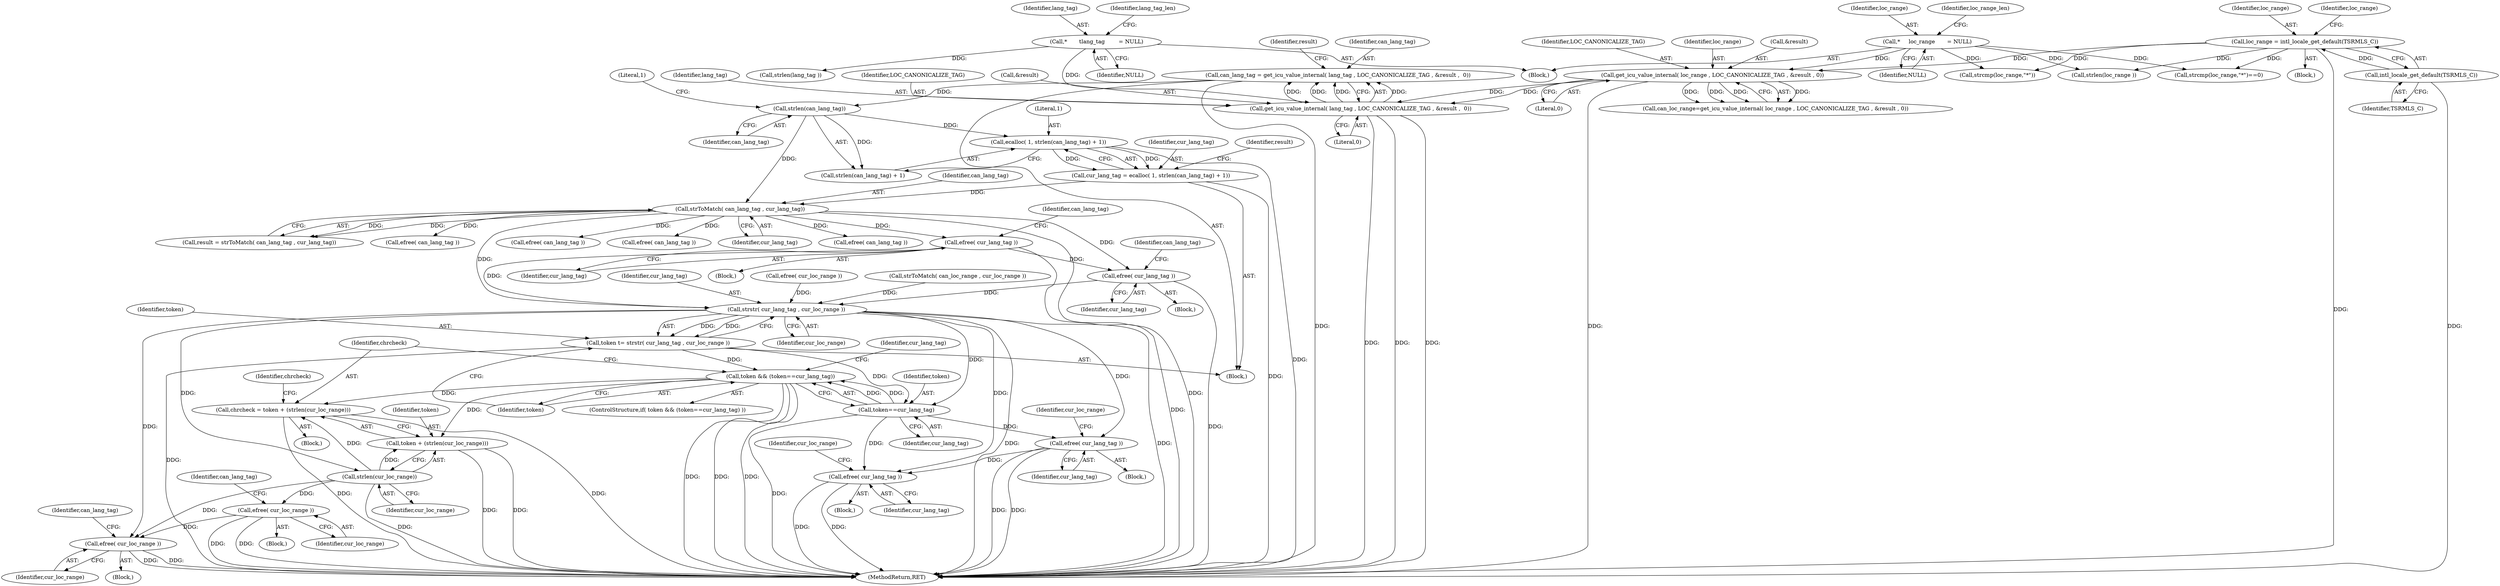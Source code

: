 digraph "0_php-src_97eff7eb57fc2320c267a949cffd622c38712484?w=1_10@API" {
"1000258" [label="(Call,efree( cur_lang_tag ))"];
"1000235" [label="(Call,efree( cur_lang_tag ))"];
"1000227" [label="(Call,strToMatch( can_lang_tag , cur_lang_tag))"];
"1000222" [label="(Call,strlen(can_lang_tag))"];
"1000203" [label="(Call,can_lang_tag = get_icu_value_internal( lang_tag , LOC_CANONICALIZE_TAG , &result ,  0))"];
"1000205" [label="(Call,get_icu_value_internal( lang_tag , LOC_CANONICALIZE_TAG , &result ,  0))"];
"1000116" [label="(Call,*       \tlang_tag        = NULL)"];
"1000191" [label="(Call,get_icu_value_internal( loc_range , LOC_CANONICALIZE_TAG , &result , 0))"];
"1000124" [label="(Call,*     loc_range       = NULL)"];
"1000174" [label="(Call,loc_range = intl_locale_get_default(TSRMLS_C))"];
"1000176" [label="(Call,intl_locale_get_default(TSRMLS_C))"];
"1000217" [label="(Call,cur_lang_tag = ecalloc( 1, strlen(can_lang_tag) + 1))"];
"1000219" [label="(Call,ecalloc( 1, strlen(can_lang_tag) + 1))"];
"1000269" [label="(Call,strstr( cur_lang_tag , cur_loc_range ))"];
"1000267" [label="(Call,token \t= strstr( cur_lang_tag , cur_loc_range ))"];
"1000273" [label="(Call,token && (token==cur_lang_tag))"];
"1000279" [label="(Call,chrcheck = token + (strlen(cur_loc_range)))"];
"1000281" [label="(Call,token + (strlen(cur_loc_range)))"];
"1000275" [label="(Call,token==cur_lang_tag)"];
"1000297" [label="(Call,efree( cur_lang_tag ))"];
"1000318" [label="(Call,efree( cur_lang_tag ))"];
"1000283" [label="(Call,strlen(cur_loc_range))"];
"1000302" [label="(Call,efree( cur_loc_range ))"];
"1000323" [label="(Call,efree( cur_loc_range ))"];
"1000192" [label="(Identifier,loc_range)"];
"1000174" [label="(Call,loc_range = intl_locale_get_default(TSRMLS_C))"];
"1000317" [label="(Block,)"];
"1000194" [label="(Call,&result)"];
"1000175" [label="(Identifier,loc_range)"];
"1000126" [label="(Identifier,NULL)"];
"1000257" [label="(Block,)"];
"1000322" [label="(Block,)"];
"1000307" [label="(Call,efree( can_lang_tag ))"];
"1000277" [label="(Identifier,cur_lang_tag)"];
"1000269" [label="(Call,strstr( cur_lang_tag , cur_loc_range ))"];
"1000326" [label="(Identifier,can_lang_tag)"];
"1000213" [label="(Identifier,result)"];
"1000259" [label="(Identifier,cur_lang_tag)"];
"1000282" [label="(Identifier,token)"];
"1000208" [label="(Call,&result)"];
"1000224" [label="(Literal,1)"];
"1000217" [label="(Call,cur_lang_tag = ecalloc( 1, strlen(can_lang_tag) + 1))"];
"1000117" [label="(Identifier,lang_tag)"];
"1000176" [label="(Call,intl_locale_get_default(TSRMLS_C))"];
"1000258" [label="(Call,efree( cur_lang_tag ))"];
"1000343" [label="(Call,strlen(lang_tag ))"];
"1000267" [label="(Call,token \t= strstr( cur_lang_tag , cur_loc_range ))"];
"1000220" [label="(Literal,1)"];
"1000196" [label="(Literal,0)"];
"1000274" [label="(Identifier,token)"];
"1000271" [label="(Identifier,cur_loc_range)"];
"1000296" [label="(Block,)"];
"1000124" [label="(Call,*     loc_range       = NULL)"];
"1000280" [label="(Identifier,chrcheck)"];
"1000281" [label="(Call,token + (strlen(cur_loc_range)))"];
"1000118" [label="(Identifier,NULL)"];
"1000279" [label="(Call,chrcheck = token + (strlen(cur_loc_range)))"];
"1000235" [label="(Call,efree( cur_lang_tag ))"];
"1000278" [label="(Block,)"];
"1000237" [label="(Call,efree( can_lang_tag ))"];
"1000223" [label="(Identifier,can_lang_tag)"];
"1000116" [label="(Call,*       \tlang_tag        = NULL)"];
"1000125" [label="(Identifier,loc_range)"];
"1000206" [label="(Identifier,lang_tag)"];
"1000229" [label="(Identifier,cur_lang_tag)"];
"1000303" [label="(Identifier,cur_loc_range)"];
"1000276" [label="(Identifier,token)"];
"1000272" [label="(ControlStructure,if( token && (token==cur_lang_tag) ))"];
"1000323" [label="(Call,efree( cur_loc_range ))"];
"1000273" [label="(Call,token && (token==cur_lang_tag))"];
"1000275" [label="(Call,token==cur_lang_tag)"];
"1000302" [label="(Call,efree( cur_loc_range ))"];
"1000218" [label="(Identifier,cur_lang_tag)"];
"1000210" [label="(Literal,0)"];
"1000221" [label="(Call,strlen(can_lang_tag) + 1)"];
"1000431" [label="(MethodReturn,RET)"];
"1000289" [label="(Identifier,chrcheck)"];
"1000205" [label="(Call,get_icu_value_internal( lang_tag , LOC_CANONICALIZE_TAG , &result ,  0))"];
"1000193" [label="(Identifier,LOC_CANONICALIZE_TAG)"];
"1000319" [label="(Identifier,cur_lang_tag)"];
"1000177" [label="(Identifier,TSRMLS_C)"];
"1000219" [label="(Call,ecalloc( 1, strlen(can_lang_tag) + 1))"];
"1000222" [label="(Call,strlen(can_lang_tag))"];
"1000318" [label="(Call,efree( cur_lang_tag ))"];
"1000191" [label="(Call,get_icu_value_internal( loc_range , LOC_CANONICALIZE_TAG , &result , 0))"];
"1000316" [label="(Identifier,cur_lang_tag)"];
"1000250" [label="(Call,strToMatch( can_loc_range , cur_loc_range ))"];
"1000328" [label="(Call,efree( can_lang_tag ))"];
"1000297" [label="(Call,efree( cur_lang_tag ))"];
"1000270" [label="(Identifier,cur_lang_tag)"];
"1000236" [label="(Identifier,cur_lang_tag)"];
"1000225" [label="(Call,result = strToMatch( can_lang_tag , cur_lang_tag))"];
"1000298" [label="(Identifier,cur_lang_tag)"];
"1000227" [label="(Call,strToMatch( can_lang_tag , cur_lang_tag))"];
"1000324" [label="(Identifier,cur_loc_range)"];
"1000262" [label="(Call,efree( cur_loc_range ))"];
"1000364" [label="(Call,strlen(loc_range ))"];
"1000234" [label="(Block,)"];
"1000238" [label="(Identifier,can_lang_tag)"];
"1000179" [label="(Call,strcmp(loc_range,\"*\")==0)"];
"1000226" [label="(Identifier,result)"];
"1000181" [label="(Identifier,loc_range)"];
"1000261" [label="(Identifier,can_lang_tag)"];
"1000188" [label="(Block,)"];
"1000283" [label="(Call,strlen(cur_loc_range))"];
"1000284" [label="(Identifier,cur_loc_range)"];
"1000121" [label="(Identifier,lang_tag_len)"];
"1000301" [label="(Block,)"];
"1000189" [label="(Call,can_loc_range=get_icu_value_internal( loc_range , LOC_CANONICALIZE_TAG , &result , 0))"];
"1000114" [label="(Block,)"];
"1000173" [label="(Block,)"];
"1000268" [label="(Identifier,token)"];
"1000260" [label="(Call,efree( can_lang_tag ))"];
"1000129" [label="(Identifier,loc_range_len)"];
"1000300" [label="(Identifier,cur_loc_range)"];
"1000180" [label="(Call,strcmp(loc_range,\"*\"))"];
"1000305" [label="(Identifier,can_lang_tag)"];
"1000321" [label="(Identifier,cur_loc_range)"];
"1000207" [label="(Identifier,LOC_CANONICALIZE_TAG)"];
"1000203" [label="(Call,can_lang_tag = get_icu_value_internal( lang_tag , LOC_CANONICALIZE_TAG , &result ,  0))"];
"1000204" [label="(Identifier,can_lang_tag)"];
"1000228" [label="(Identifier,can_lang_tag)"];
"1000258" -> "1000257"  [label="AST: "];
"1000258" -> "1000259"  [label="CFG: "];
"1000259" -> "1000258"  [label="AST: "];
"1000261" -> "1000258"  [label="CFG: "];
"1000258" -> "1000431"  [label="DDG: "];
"1000235" -> "1000258"  [label="DDG: "];
"1000227" -> "1000258"  [label="DDG: "];
"1000258" -> "1000269"  [label="DDG: "];
"1000235" -> "1000234"  [label="AST: "];
"1000235" -> "1000236"  [label="CFG: "];
"1000236" -> "1000235"  [label="AST: "];
"1000238" -> "1000235"  [label="CFG: "];
"1000235" -> "1000431"  [label="DDG: "];
"1000227" -> "1000235"  [label="DDG: "];
"1000235" -> "1000269"  [label="DDG: "];
"1000227" -> "1000225"  [label="AST: "];
"1000227" -> "1000229"  [label="CFG: "];
"1000228" -> "1000227"  [label="AST: "];
"1000229" -> "1000227"  [label="AST: "];
"1000225" -> "1000227"  [label="CFG: "];
"1000227" -> "1000431"  [label="DDG: "];
"1000227" -> "1000225"  [label="DDG: "];
"1000227" -> "1000225"  [label="DDG: "];
"1000222" -> "1000227"  [label="DDG: "];
"1000217" -> "1000227"  [label="DDG: "];
"1000227" -> "1000237"  [label="DDG: "];
"1000227" -> "1000260"  [label="DDG: "];
"1000227" -> "1000269"  [label="DDG: "];
"1000227" -> "1000307"  [label="DDG: "];
"1000227" -> "1000328"  [label="DDG: "];
"1000222" -> "1000221"  [label="AST: "];
"1000222" -> "1000223"  [label="CFG: "];
"1000223" -> "1000222"  [label="AST: "];
"1000224" -> "1000222"  [label="CFG: "];
"1000222" -> "1000219"  [label="DDG: "];
"1000222" -> "1000221"  [label="DDG: "];
"1000203" -> "1000222"  [label="DDG: "];
"1000203" -> "1000188"  [label="AST: "];
"1000203" -> "1000205"  [label="CFG: "];
"1000204" -> "1000203"  [label="AST: "];
"1000205" -> "1000203"  [label="AST: "];
"1000213" -> "1000203"  [label="CFG: "];
"1000203" -> "1000431"  [label="DDG: "];
"1000205" -> "1000203"  [label="DDG: "];
"1000205" -> "1000203"  [label="DDG: "];
"1000205" -> "1000203"  [label="DDG: "];
"1000205" -> "1000203"  [label="DDG: "];
"1000205" -> "1000210"  [label="CFG: "];
"1000206" -> "1000205"  [label="AST: "];
"1000207" -> "1000205"  [label="AST: "];
"1000208" -> "1000205"  [label="AST: "];
"1000210" -> "1000205"  [label="AST: "];
"1000205" -> "1000431"  [label="DDG: "];
"1000205" -> "1000431"  [label="DDG: "];
"1000205" -> "1000431"  [label="DDG: "];
"1000116" -> "1000205"  [label="DDG: "];
"1000191" -> "1000205"  [label="DDG: "];
"1000191" -> "1000205"  [label="DDG: "];
"1000116" -> "1000114"  [label="AST: "];
"1000116" -> "1000118"  [label="CFG: "];
"1000117" -> "1000116"  [label="AST: "];
"1000118" -> "1000116"  [label="AST: "];
"1000121" -> "1000116"  [label="CFG: "];
"1000116" -> "1000343"  [label="DDG: "];
"1000191" -> "1000189"  [label="AST: "];
"1000191" -> "1000196"  [label="CFG: "];
"1000192" -> "1000191"  [label="AST: "];
"1000193" -> "1000191"  [label="AST: "];
"1000194" -> "1000191"  [label="AST: "];
"1000196" -> "1000191"  [label="AST: "];
"1000189" -> "1000191"  [label="CFG: "];
"1000191" -> "1000431"  [label="DDG: "];
"1000191" -> "1000189"  [label="DDG: "];
"1000191" -> "1000189"  [label="DDG: "];
"1000191" -> "1000189"  [label="DDG: "];
"1000191" -> "1000189"  [label="DDG: "];
"1000124" -> "1000191"  [label="DDG: "];
"1000174" -> "1000191"  [label="DDG: "];
"1000124" -> "1000114"  [label="AST: "];
"1000124" -> "1000126"  [label="CFG: "];
"1000125" -> "1000124"  [label="AST: "];
"1000126" -> "1000124"  [label="AST: "];
"1000129" -> "1000124"  [label="CFG: "];
"1000124" -> "1000179"  [label="DDG: "];
"1000124" -> "1000180"  [label="DDG: "];
"1000124" -> "1000364"  [label="DDG: "];
"1000174" -> "1000173"  [label="AST: "];
"1000174" -> "1000176"  [label="CFG: "];
"1000175" -> "1000174"  [label="AST: "];
"1000176" -> "1000174"  [label="AST: "];
"1000181" -> "1000174"  [label="CFG: "];
"1000174" -> "1000431"  [label="DDG: "];
"1000176" -> "1000174"  [label="DDG: "];
"1000174" -> "1000179"  [label="DDG: "];
"1000174" -> "1000180"  [label="DDG: "];
"1000174" -> "1000364"  [label="DDG: "];
"1000176" -> "1000177"  [label="CFG: "];
"1000177" -> "1000176"  [label="AST: "];
"1000176" -> "1000431"  [label="DDG: "];
"1000217" -> "1000188"  [label="AST: "];
"1000217" -> "1000219"  [label="CFG: "];
"1000218" -> "1000217"  [label="AST: "];
"1000219" -> "1000217"  [label="AST: "];
"1000226" -> "1000217"  [label="CFG: "];
"1000217" -> "1000431"  [label="DDG: "];
"1000219" -> "1000217"  [label="DDG: "];
"1000219" -> "1000217"  [label="DDG: "];
"1000219" -> "1000221"  [label="CFG: "];
"1000220" -> "1000219"  [label="AST: "];
"1000221" -> "1000219"  [label="AST: "];
"1000219" -> "1000431"  [label="DDG: "];
"1000269" -> "1000267"  [label="AST: "];
"1000269" -> "1000271"  [label="CFG: "];
"1000270" -> "1000269"  [label="AST: "];
"1000271" -> "1000269"  [label="AST: "];
"1000267" -> "1000269"  [label="CFG: "];
"1000269" -> "1000431"  [label="DDG: "];
"1000269" -> "1000431"  [label="DDG: "];
"1000269" -> "1000267"  [label="DDG: "];
"1000269" -> "1000267"  [label="DDG: "];
"1000250" -> "1000269"  [label="DDG: "];
"1000262" -> "1000269"  [label="DDG: "];
"1000269" -> "1000275"  [label="DDG: "];
"1000269" -> "1000283"  [label="DDG: "];
"1000269" -> "1000297"  [label="DDG: "];
"1000269" -> "1000318"  [label="DDG: "];
"1000269" -> "1000323"  [label="DDG: "];
"1000267" -> "1000188"  [label="AST: "];
"1000268" -> "1000267"  [label="AST: "];
"1000274" -> "1000267"  [label="CFG: "];
"1000267" -> "1000431"  [label="DDG: "];
"1000267" -> "1000273"  [label="DDG: "];
"1000267" -> "1000275"  [label="DDG: "];
"1000273" -> "1000272"  [label="AST: "];
"1000273" -> "1000274"  [label="CFG: "];
"1000273" -> "1000275"  [label="CFG: "];
"1000274" -> "1000273"  [label="AST: "];
"1000275" -> "1000273"  [label="AST: "];
"1000280" -> "1000273"  [label="CFG: "];
"1000316" -> "1000273"  [label="CFG: "];
"1000273" -> "1000431"  [label="DDG: "];
"1000273" -> "1000431"  [label="DDG: "];
"1000273" -> "1000431"  [label="DDG: "];
"1000275" -> "1000273"  [label="DDG: "];
"1000275" -> "1000273"  [label="DDG: "];
"1000273" -> "1000279"  [label="DDG: "];
"1000273" -> "1000281"  [label="DDG: "];
"1000279" -> "1000278"  [label="AST: "];
"1000279" -> "1000281"  [label="CFG: "];
"1000280" -> "1000279"  [label="AST: "];
"1000281" -> "1000279"  [label="AST: "];
"1000289" -> "1000279"  [label="CFG: "];
"1000279" -> "1000431"  [label="DDG: "];
"1000279" -> "1000431"  [label="DDG: "];
"1000283" -> "1000279"  [label="DDG: "];
"1000281" -> "1000283"  [label="CFG: "];
"1000282" -> "1000281"  [label="AST: "];
"1000283" -> "1000281"  [label="AST: "];
"1000281" -> "1000431"  [label="DDG: "];
"1000281" -> "1000431"  [label="DDG: "];
"1000283" -> "1000281"  [label="DDG: "];
"1000275" -> "1000277"  [label="CFG: "];
"1000276" -> "1000275"  [label="AST: "];
"1000277" -> "1000275"  [label="AST: "];
"1000275" -> "1000431"  [label="DDG: "];
"1000275" -> "1000297"  [label="DDG: "];
"1000275" -> "1000318"  [label="DDG: "];
"1000297" -> "1000296"  [label="AST: "];
"1000297" -> "1000298"  [label="CFG: "];
"1000298" -> "1000297"  [label="AST: "];
"1000300" -> "1000297"  [label="CFG: "];
"1000297" -> "1000431"  [label="DDG: "];
"1000297" -> "1000431"  [label="DDG: "];
"1000297" -> "1000318"  [label="DDG: "];
"1000318" -> "1000317"  [label="AST: "];
"1000318" -> "1000319"  [label="CFG: "];
"1000319" -> "1000318"  [label="AST: "];
"1000321" -> "1000318"  [label="CFG: "];
"1000318" -> "1000431"  [label="DDG: "];
"1000318" -> "1000431"  [label="DDG: "];
"1000283" -> "1000284"  [label="CFG: "];
"1000284" -> "1000283"  [label="AST: "];
"1000283" -> "1000431"  [label="DDG: "];
"1000283" -> "1000302"  [label="DDG: "];
"1000283" -> "1000323"  [label="DDG: "];
"1000302" -> "1000301"  [label="AST: "];
"1000302" -> "1000303"  [label="CFG: "];
"1000303" -> "1000302"  [label="AST: "];
"1000305" -> "1000302"  [label="CFG: "];
"1000302" -> "1000431"  [label="DDG: "];
"1000302" -> "1000431"  [label="DDG: "];
"1000302" -> "1000323"  [label="DDG: "];
"1000323" -> "1000322"  [label="AST: "];
"1000323" -> "1000324"  [label="CFG: "];
"1000324" -> "1000323"  [label="AST: "];
"1000326" -> "1000323"  [label="CFG: "];
"1000323" -> "1000431"  [label="DDG: "];
"1000323" -> "1000431"  [label="DDG: "];
}
